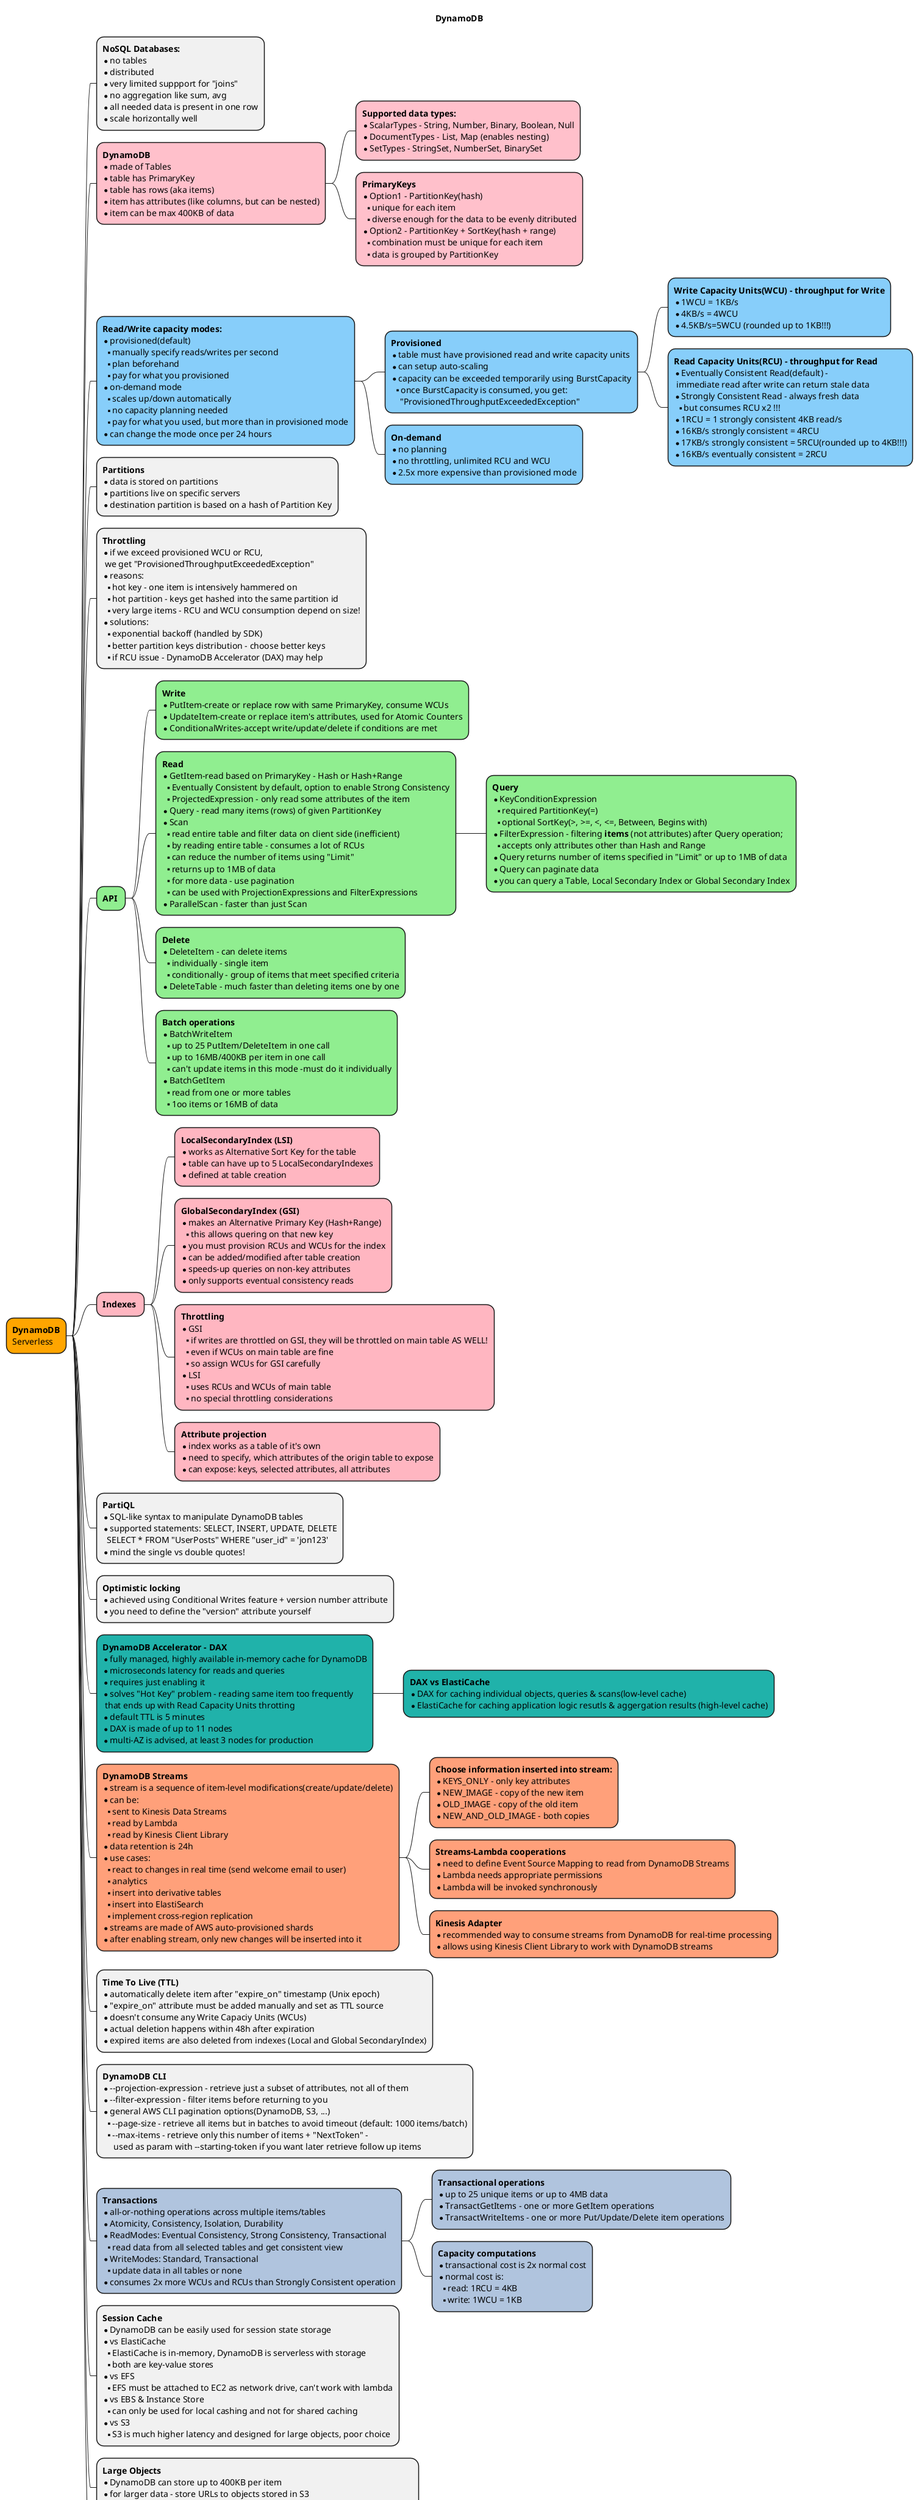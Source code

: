 @startmindmap 00-diagram

title DynamoDB

<style>
mindmapDiagram {
  .dynamo {
    BackgroundColor Pink
  }
  .orange {
    BackgroundColor orange
  }
  .capacity {
    BackgroundColor LightSkyBlue
  }
  .api {
    BackgroundColor LightGreen
  }
  .indexes {
    BackgroundColor LightPink
  }
  .dax {
    BackgroundColor LightSeaGreen
  } 
  .transactions {
    BackgroundColor LightSteelBlue
  } 
  .streams {
    BackgroundColor LightSalmon
  } 
}
</style>


*[#Orange] <b>DynamoDB\nServerless
 * <b>NoSQL Databases:\n*no tables\n*distributed\n*very limited suppport for "joins"\n*no aggregation like sum, avg\n*all needed data is present in one row\n*scale horizontally well
 * <b>DynamoDB\n*made of Tables\n*table has PrimaryKey\n*table has rows (aka items)\n*item has attributes (like columns, but can be nested)\n*item can be max 400KB of data <<dynamo>>
  * <b>Supported data types:\n*ScalarTypes - String, Number, Binary, Boolean, Null\n*DocumentTypes - List, Map (enables nesting)\n*SetTypes - StringSet, NumberSet, BinarySet <<dynamo>>
  * <b>PrimaryKeys\n*Option1 - PartitionKey(hash)\n**unique for each item\n**diverse enough for the data to be evenly ditributed\n*Option2 - PartitionKey + SortKey(hash + range)\n**combination must be unique for each item\n**data is grouped by PartitionKey  <<dynamo>>
 * <b>Read/Write capacity modes:\n*provisioned(default)\n** manually specify reads/writes per second\n**plan beforehand\n**pay for what you provisioned\n*on-demand mode\n**scales up/down automatically\n**no capacity planning needed\n**pay for what you used, but more than in provisioned mode\n*can change the mode once per 24 hours <<capacity>>
  * <b>Provisioned\n*table must have provisioned read and write capacity units\n*can setup auto-scaling\n*capacity can be exceeded temporarily using BurstCapacity\n**once BurstCapacity is consumed, you get:\n    "ProvisionedThroughputExceededException" <<capacity>>
   * <b>Write Capacity Units(WCU) - throughput for Write\n*1WCU = 1KB/s\n*4KB/s = 4WCU\n*4.5KB/s=5WCU (rounded up to 1KB!!!) <<capacity>>
   * <b>Read Capacity Units(RCU) - throughput for Read\n*Eventually Consistent Read(default) -\n immediate read after write can return stale data\n*Strongly Consistent Read - always fresh data\n**but consumes RCU x2 !!!\n*1RCU = 1 strongly consistent 4KB read/s\n*16KB/s strongly consistent = 4RCU\n*17KB/s strongly consistent = 5RCU(rounded up to 4KB!!!)\n*16KB/s eventually consistent = 2RCU <<capacity>>
  * <b>On-demand\n*no planning\n*no throttling, unlimited RCU and WCU\n*2.5x more expensive than provisioned mode <<capacity>>
 * <b>Partitions\n*data is stored on partitions\n*partitions live on specific servers\n*destination partition is based on a hash of Partition Key
 * <b>Throttling\n*if we exceed provisioned WCU or RCU,\n we get "ProvisionedThroughputExceededException"\n*reasons:\n**hot key - one item is intensively hammered on\n**hot partition - keys get hashed into the same partition id\n**very large items - RCU and WCU consumption depend on size!\n*solutions:\n**exponential backoff (handled by SDK)\n**better partition keys distribution - choose better keys\n**if RCU issue - DynamoDB Accelerator (DAX) may help
 * <b>API <<api>>
  * <b>Write\n*PutItem-create or replace row with same PrimaryKey, consume WCUs\n*UpdateItem-create or replace item's attributes, used for Atomic Counters\n*ConditionalWrites-accept write/update/delete if conditions are met  <<api>>
  * <b>Read\n*GetItem-read based on PrimaryKey - Hash or Hash+Range\n**Eventually Consistent by default, option to enable Strong Consistency\n**ProjectedExpression - only read some attributes of the item\n*Query - read many items (rows) of given PartitionKey\n*Scan\n**read entire table and filter data on client side (inefficient)\n**by reading entire table - consumes a lot of RCUs\n**can reduce the number of items using "Limit"\n**returns up to 1MB of data\n**for more data - use pagination\n**can be used with ProjectionExpressions and FilterExpressions\n*ParallelScan - faster than just Scan  <<api>>
   * <b>Query\n*KeyConditionExpression\n**required PartitionKey(=)\n** optional SortKey(>, >=, <, <=, Between, Begins with)\n*FilterExpression - filtering **items** (not attributes) after Query operation;\n**accepts only attributes other than Hash and Range\n*Query returns number of items specified in "Limit" or up to 1MB of data\n*Query can paginate data\n*you can query a Table, Local Secondary Index or Global Secondary Index  <<api>>
  * <b>Delete\n*DeleteItem - can delete items\n**individually - single item\n**conditionally - group of items that meet specified criteria\n*DeleteTable - much faster than deleting items one by one <<api>>
  * <b>Batch operations\n*BatchWriteItem\n**up to 25 PutItem/DeleteItem in one call\n**up to 16MB/400KB per item in one call\n**can't update items in this mode -must do it individually\n*BatchGetItem\n**read from one or more tables\n**1oo items or 16MB of data <<api>>
 * <b>Indexes <<indexes>>
  * <b>LocalSecondaryIndex (LSI)\n*works as Alternative Sort Key for the table\n*table can have up to 5 LocalSecondaryIndexes\n*defined at table creation <<indexes>>
  * <b>GlobalSecondaryIndex (GSI)\n*makes an Alternative Primary Key (Hash+Range)\n**this allows quering on that new key\n*you must provision RCUs and WCUs for the index\n*can be added/modified after table creation\n*speeds-up queries on non-key attributes\n*only supports eventual consistency reads <<indexes>>
  * <b>Throttling\n*GSI\n**if writes are throttled on GSI, they will be throttled on main table AS WELL!\n**even if WCUs on main table are fine\n**so assign WCUs for GSI carefully\n*LSI\n**uses RCUs and WCUs of main table\n**no special throttling considerations <<indexes>>
  * <b>Attribute projection\n*index works as a table of it's own\n*need to specify, which attributes of the origin table to expose\n*can expose: keys, selected attributes, all attributes <<indexes>>
 * <b>PartiQL\n*SQL-like syntax to manipulate DynamoDB tables\n*supported statements: SELECT, INSERT, UPDATE, DELETE\n  SELECT * FROM "UserPosts" WHERE "user_id" = 'jon123'\n*mind the single vs double quotes!
 * <b>Optimistic locking\n*achieved using Conditional Writes feature + version number attribute\n*you need to define the "version" attribute yourself
 * <b>DynamoDB Accelerator - DAX\n*fully managed, highly available in-memory cache for DynamoDB\n*microseconds latency for reads and queries\n*requires just enabling it\n*solves "Hot Key" problem - reading same item too frequently\n that ends up with Read Capacity Units throtting\n*default TTL is 5 minutes\n*DAX is made of up to 11 nodes\n*multi-AZ is advised, at least 3 nodes for production <<dax>>
  * <b>DAX vs ElastiCache\n*DAX for caching individual objects, queries & scans(low-level cache)\n*ElastiCache for caching application logic resutls & aggergation results (high-level cache) <<dax>>
 * <b>DynamoDB Streams\n*stream is a sequence of item-level modifications(create/update/delete)\n*can be:\n**sent to Kinesis Data Streams\n**read by Lambda\n**read by Kinesis Client Library\n*data retention is 24h\n*use cases:\n**react to changes in real time (send welcome email to user)\n**analytics\n**insert into derivative tables\n**insert into ElastiSearch\n**implement cross-region replication\n*streams are made of AWS auto-provisioned shards\n*after enabling stream, only new changes will be inserted into it <<streams>>
  * <b>Choose information inserted into stream:\n*KEYS_ONLY - only key attributes\n*NEW_IMAGE - copy of the new item\n*OLD_IMAGE - copy of the old item\n*NEW_AND_OLD_IMAGE - both copies <<streams>>
  * <b>Streams-Lambda cooperations\n*need to define Event Source Mapping to read from DynamoDB Streams\n*Lambda needs appropriate permissions\n*Lambda will be invoked synchronously <<streams>>
  * <b>Kinesis Adapter\n*recommended way to consume streams from DynamoDB for real-time processing\n*allows using Kinesis Client Library to work with DynamoDB streams <<streams>>
 * <b>Time To Live (TTL)\n*automatically delete item after "expire_on" timestamp (Unix epoch)\n*"expire_on" attribute must be added manually and set as TTL source\n*doesn't consume any Write Capaciy Units (WCUs)\n*actual deletion happens within 48h after expiration\n*expired items are also deleted from indexes (Local and Global SecondaryIndex)
 * <b>DynamoDB CLI\n*--projection-expression - retrieve just a subset of attributes, not all of them\n*--filter-expression - filter items before returning to you\n*general AWS CLI pagination options(DynamoDB, S3, ...)\n**--page-size - retrieve all items but in batches to avoid timeout (default: 1000 items/batch)\n**--max-items - retrieve only this number of items + "NextToken" - \n     used as param with --starting-token if you want later retrieve follow up items
 * <b>Transactions\n*all-or-nothing operations across multiple items/tables\n*Atomicity, Consistency, Isolation, Durability\n*ReadModes: Eventual Consistency, Strong Consistency, Transactional\n**read data from all selected tables and get consistent view\n*WriteModes: Standard, Transactional\n**update data in all tables or none\n*consumes 2x more WCUs and RCUs than Strongly Consistent operation <<transactions>>
  * <b>Transactional operations\n*up to 25 unique items or up to 4MB data\n*TransactGetItems - one or more GetItem operations\n*TransactWriteItems - one or more Put/Update/Delete item operations <<transactions>>
  * <b>Capacity computations\n*transactional cost is 2x normal cost\n*normal cost is:\n**read: 1RCU = 4KB\n**write: 1WCU = 1KB <<transactions>>
 * <b>Session Cache\n*DynamoDB can be easily used for session state storage\n*vs ElastiCache\n**ElastiCache is in-memory, DynamoDB is serverless with storage\n**both are key-value stores\n*vs EFS\n**EFS must be attached to EC2 as network drive, can't work with lambda\n*vs EBS & Instance Store\n**can only be used for local cashing and not for shared caching\n*vs S3\n**S3 is much higher latency and designed for large objects, poor choice
 * <b>Large Objects\n*DynamoDB can store up to 400KB per item\n*for larger data - store URLs to objects stored in S3\n*can employ lambda triggered by S3 upload event to add item in DynamoDB
 * <b>DynamoDB operations\n*Table Cleanup\n**scan + delete - slow, expensive in RCUs and WCUs\n**drop table + create table - fast, cheap\n*Copy the table (eg. to another region)\n**AWS Data Pipeline - copy over S3 bucket\n**backup and restore into new table\n**scan + PutItem/BatchWriteItem - needs writing some code
 @endmindmap
